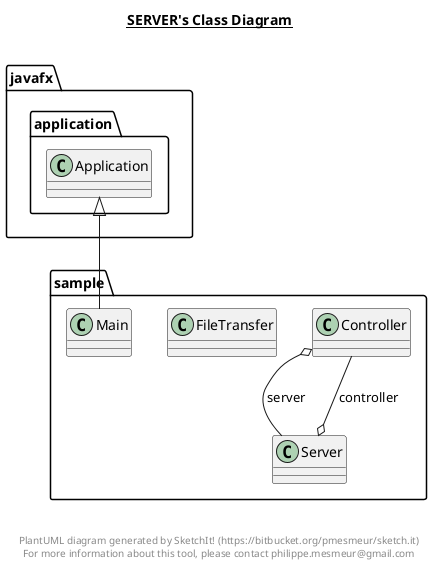 @startuml

title __SERVER's Class Diagram__\n

  namespace sample {
    class sample.Controller {
    }
  }
  

  namespace sample {
    class sample.FileTransfer {
    }
  }
  

  namespace sample {
    class sample.Main {
    }
  }
  

  namespace sample {
    class sample.Server {
    }
  }
  

  sample.Controller o-- sample.Server : server
  sample.Main -up-|> javafx.application.Application
  sample.Server o-- sample.Controller : controller


right footer


PlantUML diagram generated by SketchIt! (https://bitbucket.org/pmesmeur/sketch.it)
For more information about this tool, please contact philippe.mesmeur@gmail.com
endfooter

@enduml
